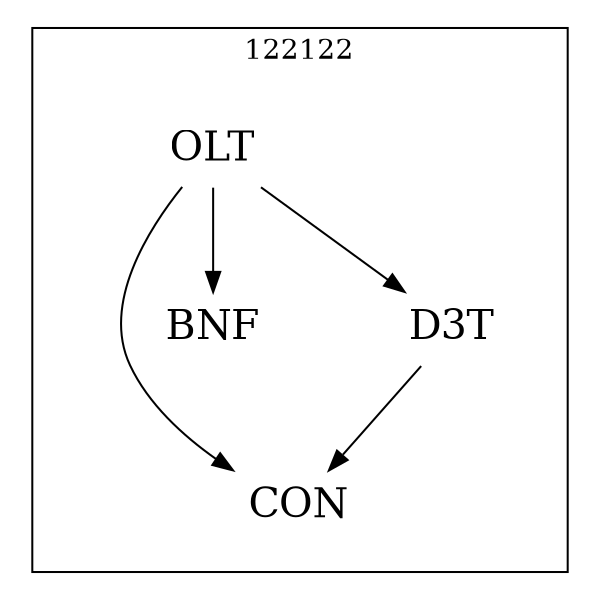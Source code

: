 strict digraph DAGS {
	size = "4,4!" ; ratio ="fill"; subgraph cluster_0{
			labeldoc = "t";
			label = "122122";node	[label= CON, shape = plaintext, fontsize=20] CON;node	[label= BNF, shape = plaintext, fontsize=20] BNF;node	[label= D3T, shape = plaintext, fontsize=20] D3T;node	[label= OLT, shape = plaintext, fontsize=20] OLT;
D3T->CON;
OLT->CON;
OLT->BNF;
OLT->D3T;
	}}